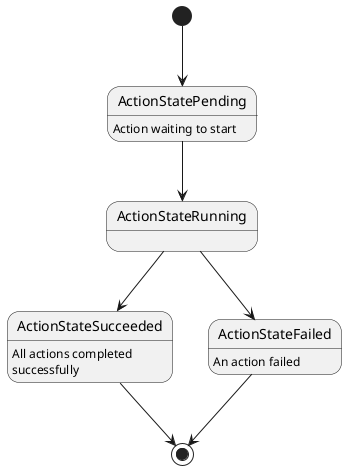 @startuml action_state_machine

[*] --> ActionStatePending
ActionStatePending --> ActionStateRunning
ActionStateRunning --> ActionStateSucceeded
ActionStateRunning --> ActionStateFailed
ActionStateSucceeded --> [*]
ActionStateFailed --> [*]

ActionStatePending : Action waiting to start
ActionStateSucceeded : All actions completed\nsuccessfully
ActionStateFailed : An action failed

@enduml
